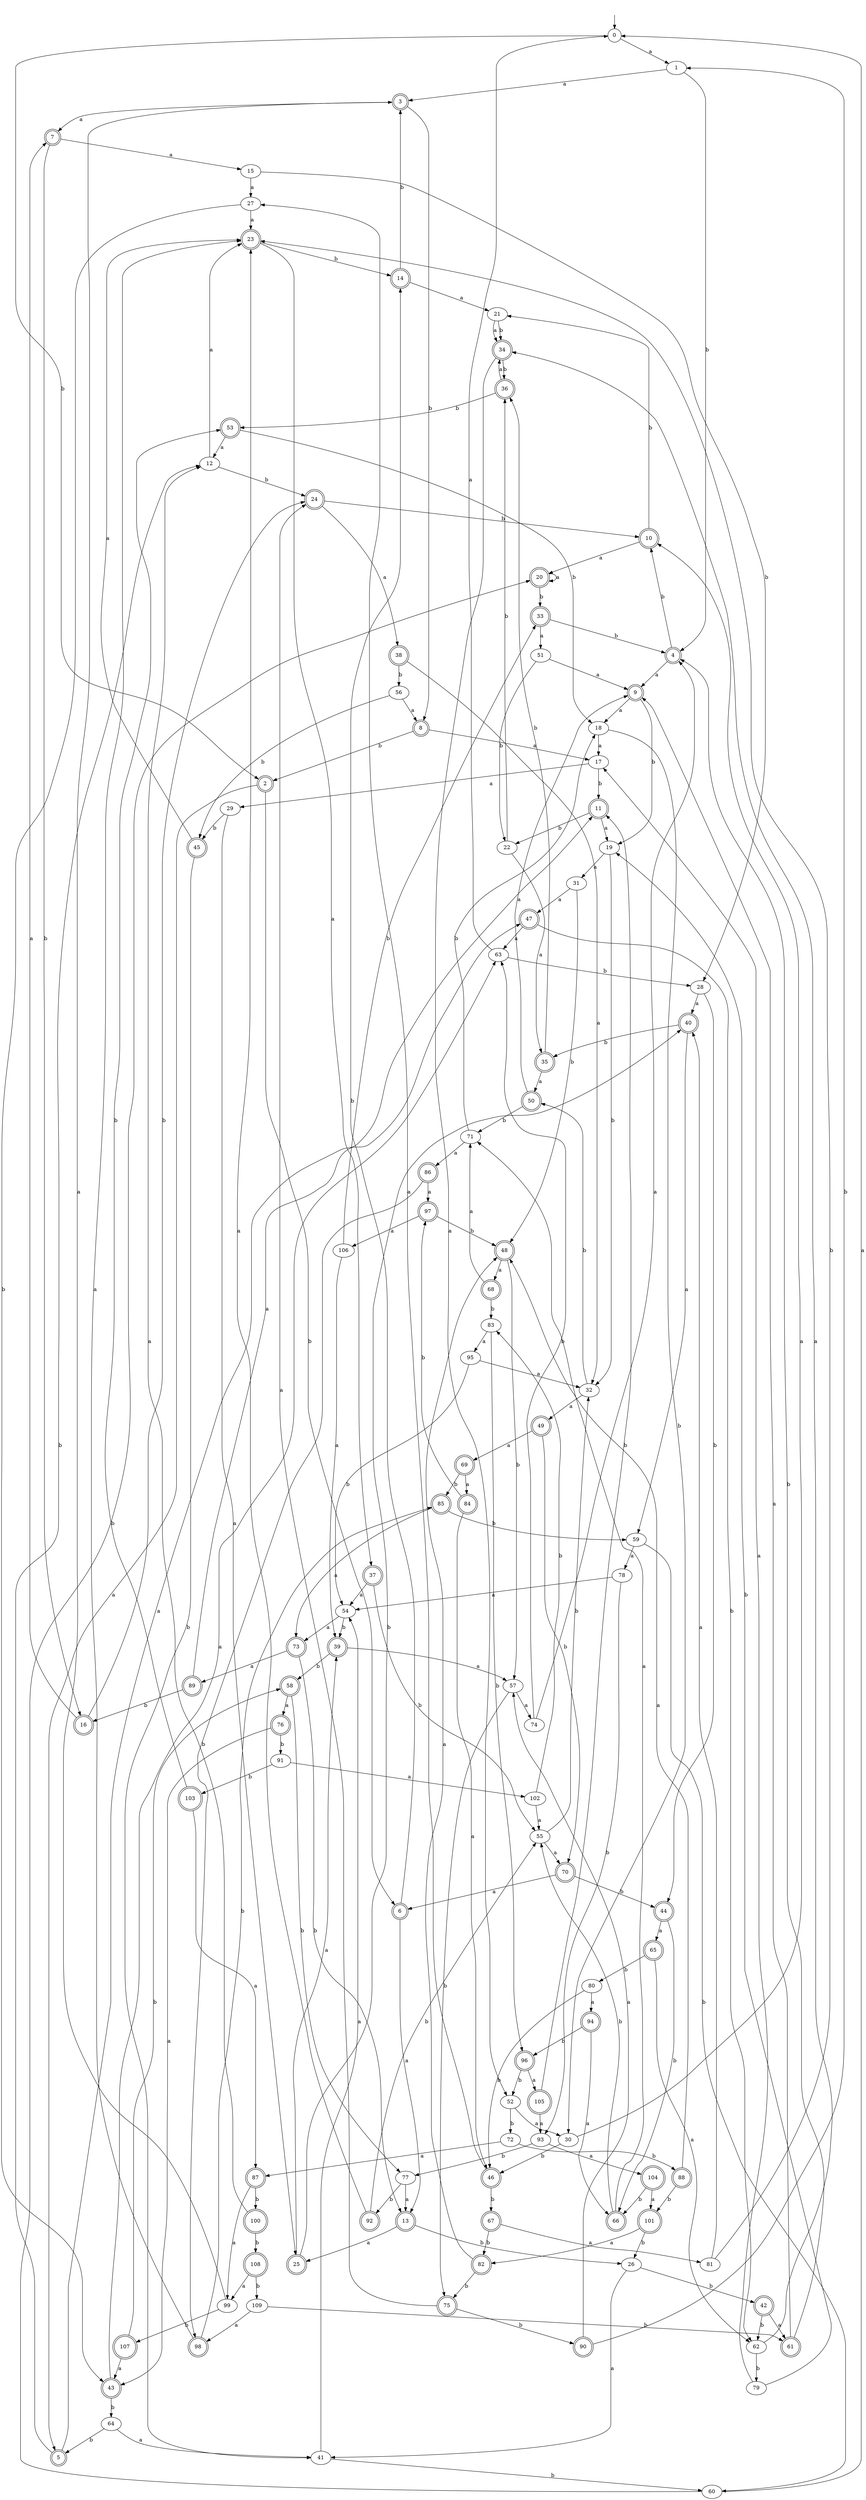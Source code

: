 digraph RandomDFA {
  __start0 [label="", shape=none];
  __start0 -> 0 [label=""];
  0 [shape=circle]
  0 -> 1 [label="a"]
  0 -> 2 [label="b"]
  1
  1 -> 3 [label="a"]
  1 -> 4 [label="b"]
  2 [shape=doublecircle]
  2 -> 5 [label="a"]
  2 -> 6 [label="b"]
  3 [shape=doublecircle]
  3 -> 7 [label="a"]
  3 -> 8 [label="b"]
  4 [shape=doublecircle]
  4 -> 9 [label="a"]
  4 -> 10 [label="b"]
  5 [shape=doublecircle]
  5 -> 11 [label="a"]
  5 -> 12 [label="b"]
  6 [shape=doublecircle]
  6 -> 13 [label="a"]
  6 -> 14 [label="b"]
  7 [shape=doublecircle]
  7 -> 15 [label="a"]
  7 -> 16 [label="b"]
  8 [shape=doublecircle]
  8 -> 17 [label="a"]
  8 -> 2 [label="b"]
  9 [shape=doublecircle]
  9 -> 18 [label="a"]
  9 -> 19 [label="b"]
  10 [shape=doublecircle]
  10 -> 20 [label="a"]
  10 -> 21 [label="b"]
  11 [shape=doublecircle]
  11 -> 19 [label="a"]
  11 -> 22 [label="b"]
  12
  12 -> 23 [label="a"]
  12 -> 24 [label="b"]
  13 [shape=doublecircle]
  13 -> 25 [label="a"]
  13 -> 26 [label="b"]
  14 [shape=doublecircle]
  14 -> 21 [label="a"]
  14 -> 3 [label="b"]
  15
  15 -> 27 [label="a"]
  15 -> 28 [label="b"]
  16 [shape=doublecircle]
  16 -> 7 [label="a"]
  16 -> 24 [label="b"]
  17
  17 -> 29 [label="a"]
  17 -> 11 [label="b"]
  18
  18 -> 17 [label="a"]
  18 -> 30 [label="b"]
  19
  19 -> 31 [label="a"]
  19 -> 32 [label="b"]
  20 [shape=doublecircle]
  20 -> 20 [label="a"]
  20 -> 33 [label="b"]
  21
  21 -> 34 [label="a"]
  21 -> 34 [label="b"]
  22
  22 -> 35 [label="a"]
  22 -> 36 [label="b"]
  23 [shape=doublecircle]
  23 -> 37 [label="a"]
  23 -> 14 [label="b"]
  24 [shape=doublecircle]
  24 -> 38 [label="a"]
  24 -> 10 [label="b"]
  25 [shape=doublecircle]
  25 -> 39 [label="a"]
  25 -> 40 [label="b"]
  26
  26 -> 41 [label="a"]
  26 -> 42 [label="b"]
  27
  27 -> 23 [label="a"]
  27 -> 43 [label="b"]
  28
  28 -> 40 [label="a"]
  28 -> 44 [label="b"]
  29
  29 -> 25 [label="a"]
  29 -> 45 [label="b"]
  30
  30 -> 10 [label="a"]
  30 -> 46 [label="b"]
  31
  31 -> 47 [label="a"]
  31 -> 48 [label="b"]
  32
  32 -> 49 [label="a"]
  32 -> 50 [label="b"]
  33 [shape=doublecircle]
  33 -> 51 [label="a"]
  33 -> 4 [label="b"]
  34 [shape=doublecircle]
  34 -> 52 [label="a"]
  34 -> 36 [label="b"]
  35 [shape=doublecircle]
  35 -> 50 [label="a"]
  35 -> 36 [label="b"]
  36 [shape=doublecircle]
  36 -> 34 [label="a"]
  36 -> 53 [label="b"]
  37 [shape=doublecircle]
  37 -> 54 [label="a"]
  37 -> 55 [label="b"]
  38 [shape=doublecircle]
  38 -> 32 [label="a"]
  38 -> 56 [label="b"]
  39 [shape=doublecircle]
  39 -> 57 [label="a"]
  39 -> 58 [label="b"]
  40 [shape=doublecircle]
  40 -> 59 [label="a"]
  40 -> 35 [label="b"]
  41
  41 -> 54 [label="a"]
  41 -> 60 [label="b"]
  42 [shape=doublecircle]
  42 -> 61 [label="a"]
  42 -> 62 [label="b"]
  43 [shape=doublecircle]
  43 -> 63 [label="a"]
  43 -> 64 [label="b"]
  44 [shape=doublecircle]
  44 -> 65 [label="a"]
  44 -> 66 [label="b"]
  45 [shape=doublecircle]
  45 -> 23 [label="a"]
  45 -> 41 [label="b"]
  46 [shape=doublecircle]
  46 -> 27 [label="a"]
  46 -> 67 [label="b"]
  47 [shape=doublecircle]
  47 -> 63 [label="a"]
  47 -> 62 [label="b"]
  48 [shape=doublecircle]
  48 -> 68 [label="a"]
  48 -> 57 [label="b"]
  49 [shape=doublecircle]
  49 -> 69 [label="a"]
  49 -> 70 [label="b"]
  50 [shape=doublecircle]
  50 -> 9 [label="a"]
  50 -> 71 [label="b"]
  51
  51 -> 9 [label="a"]
  51 -> 22 [label="b"]
  52
  52 -> 30 [label="a"]
  52 -> 72 [label="b"]
  53 [shape=doublecircle]
  53 -> 12 [label="a"]
  53 -> 18 [label="b"]
  54
  54 -> 73 [label="a"]
  54 -> 39 [label="b"]
  55
  55 -> 70 [label="a"]
  55 -> 32 [label="b"]
  56
  56 -> 8 [label="a"]
  56 -> 45 [label="b"]
  57
  57 -> 74 [label="a"]
  57 -> 75 [label="b"]
  58 [shape=doublecircle]
  58 -> 76 [label="a"]
  58 -> 77 [label="b"]
  59
  59 -> 78 [label="a"]
  59 -> 60 [label="b"]
  60
  60 -> 0 [label="a"]
  60 -> 20 [label="b"]
  61 [shape=doublecircle]
  61 -> 9 [label="a"]
  61 -> 4 [label="b"]
  62
  62 -> 34 [label="a"]
  62 -> 79 [label="b"]
  63
  63 -> 0 [label="a"]
  63 -> 28 [label="b"]
  64
  64 -> 41 [label="a"]
  64 -> 5 [label="b"]
  65 [shape=doublecircle]
  65 -> 62 [label="a"]
  65 -> 80 [label="b"]
  66 [shape=doublecircle]
  66 -> 71 [label="a"]
  66 -> 55 [label="b"]
  67 [shape=doublecircle]
  67 -> 81 [label="a"]
  67 -> 82 [label="b"]
  68 [shape=doublecircle]
  68 -> 71 [label="a"]
  68 -> 83 [label="b"]
  69 [shape=doublecircle]
  69 -> 84 [label="a"]
  69 -> 85 [label="b"]
  70 [shape=doublecircle]
  70 -> 6 [label="a"]
  70 -> 44 [label="b"]
  71
  71 -> 86 [label="a"]
  71 -> 18 [label="b"]
  72
  72 -> 87 [label="a"]
  72 -> 88 [label="b"]
  73 [shape=doublecircle]
  73 -> 89 [label="a"]
  73 -> 13 [label="b"]
  74
  74 -> 4 [label="a"]
  74 -> 63 [label="b"]
  75 [shape=doublecircle]
  75 -> 24 [label="a"]
  75 -> 90 [label="b"]
  76 [shape=doublecircle]
  76 -> 43 [label="a"]
  76 -> 91 [label="b"]
  77
  77 -> 13 [label="a"]
  77 -> 92 [label="b"]
  78
  78 -> 54 [label="a"]
  78 -> 93 [label="b"]
  79
  79 -> 17 [label="a"]
  79 -> 19 [label="b"]
  80
  80 -> 94 [label="a"]
  80 -> 46 [label="b"]
  81
  81 -> 40 [label="a"]
  81 -> 23 [label="b"]
  82 [shape=doublecircle]
  82 -> 48 [label="a"]
  82 -> 75 [label="b"]
  83
  83 -> 95 [label="a"]
  83 -> 96 [label="b"]
  84 [shape=doublecircle]
  84 -> 46 [label="a"]
  84 -> 97 [label="b"]
  85 [shape=doublecircle]
  85 -> 73 [label="a"]
  85 -> 59 [label="b"]
  86 [shape=doublecircle]
  86 -> 97 [label="a"]
  86 -> 98 [label="b"]
  87 [shape=doublecircle]
  87 -> 99 [label="a"]
  87 -> 100 [label="b"]
  88 [shape=doublecircle]
  88 -> 48 [label="a"]
  88 -> 101 [label="b"]
  89 [shape=doublecircle]
  89 -> 47 [label="a"]
  89 -> 16 [label="b"]
  90 [shape=doublecircle]
  90 -> 57 [label="a"]
  90 -> 1 [label="b"]
  91
  91 -> 102 [label="a"]
  91 -> 103 [label="b"]
  92 [shape=doublecircle]
  92 -> 23 [label="a"]
  92 -> 55 [label="b"]
  93
  93 -> 104 [label="a"]
  93 -> 77 [label="b"]
  94 [shape=doublecircle]
  94 -> 66 [label="a"]
  94 -> 96 [label="b"]
  95
  95 -> 32 [label="a"]
  95 -> 54 [label="b"]
  96 [shape=doublecircle]
  96 -> 105 [label="a"]
  96 -> 52 [label="b"]
  97 [shape=doublecircle]
  97 -> 106 [label="a"]
  97 -> 48 [label="b"]
  98 [shape=doublecircle]
  98 -> 23 [label="a"]
  98 -> 85 [label="b"]
  99
  99 -> 3 [label="a"]
  99 -> 107 [label="b"]
  100 [shape=doublecircle]
  100 -> 12 [label="a"]
  100 -> 108 [label="b"]
  101 [shape=doublecircle]
  101 -> 82 [label="a"]
  101 -> 26 [label="b"]
  102
  102 -> 55 [label="a"]
  102 -> 83 [label="b"]
  103 [shape=doublecircle]
  103 -> 87 [label="a"]
  103 -> 53 [label="b"]
  104 [shape=doublecircle]
  104 -> 101 [label="a"]
  104 -> 66 [label="b"]
  105 [shape=doublecircle]
  105 -> 93 [label="a"]
  105 -> 11 [label="b"]
  106
  106 -> 39 [label="a"]
  106 -> 33 [label="b"]
  107 [shape=doublecircle]
  107 -> 43 [label="a"]
  107 -> 58 [label="b"]
  108 [shape=doublecircle]
  108 -> 99 [label="a"]
  108 -> 109 [label="b"]
  109
  109 -> 98 [label="a"]
  109 -> 61 [label="b"]
}
